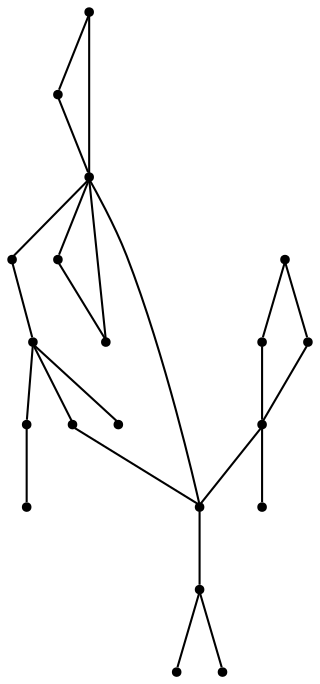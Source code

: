 graph {
  node [shape=point,comment="{\"directed\":false,\"doi\":\"10.1007/978-3-030-92931-2_11\",\"figure\":\"6 (2)\"}"]

  v0 [pos="1436.0631477093307,453.91516623357137"]
  v1 [pos="1436.0631477093307,523.350578189385"]
  v2 [pos="1366.6301913639775,453.9151662335713"]
  v3 [pos="1366.6301913639775,315.0448510230509"]
  v4 [pos="1320.3394765787639,268.7545763858418"]
  v5 [pos="1366.6301913639775,523.350578189385"]
  v6 [pos="1297.1941827745748,453.91516623357137"]
  v7 [pos="1320.3394765787639,222.46456404764092"]
  v8 [pos="1366.6301913639775,268.75457638584174"]
  v9 [pos="1227.75906442302,268.75457638584174"]
  v10 [pos="1274.0446921348178,222.46456404764092"]
  v11 [pos="1274.0446921348178,315.0448510230509"]
  v12 [pos="1320.3394765787639,315.04485102305085"]
  v13 [pos="1320.3394765787639,361.33487130970656"]
  v14 [pos="1227.7549947642874,453.91516623357137"]
  v15 [pos="1181.4674593999587,407.6251459469157"]
  v16 [pos="1227.7549947642874,315.0448510230509"]
  v17 [pos="1227.7549947642874,500.2054408707805"]
  v18 [pos="1181.4674593999587,453.91516623357137"]
  v19 [pos="1181.4674593999587,500.2054408707805"]

  v0 -- v1 [id="-1",pos="1436.0631477093307,453.91516623357137 1436.0631477093307,523.350578189385 1436.0631477093307,523.350578189385 1436.0631477093307,523.350578189385"]
  v19 -- v17 [id="-2",pos="1181.4674593999587,500.2054408707805 1227.7549947642874,500.2054408707805 1227.7549947642874,500.2054408707805 1227.7549947642874,500.2054408707805"]
  v19 -- v18 [id="-3",pos="1181.4674593999587,500.2054408707805 1181.4674593999587,453.91516623357137 1181.4674593999587,453.91516623357137 1181.4674593999587,453.91516623357137"]
  v18 -- v14 [id="-6",pos="1181.4674593999587,453.91516623357137 1227.7549947642874,453.91516623357137 1227.7549947642874,453.91516623357137 1227.7549947642874,453.91516623357137"]
  v17 -- v14 [id="-8",pos="1227.7549947642874,500.2054408707805 1227.7549947642874,453.91516623357137 1227.7549947642874,453.91516623357137 1227.7549947642874,453.91516623357137"]
  v16 -- v11 [id="-10",pos="1227.7549947642874,315.0448510230509 1274.0446921348178,315.0448510230509 1274.0446921348178,315.0448510230509 1274.0446921348178,315.0448510230509"]
  v16 -- v2 [id="-11",pos="1227.7549947642874,315.0448510230509 1366.6301913639775,453.9151662335713 1366.6301913639775,453.9151662335713 1366.6301913639775,453.9151662335713"]
  v9 -- v16 [id="-13",pos="1227.75906442302,268.75457638584174 1227.7549947642874,315.0448510230509 1227.7549947642874,315.0448510230509 1227.7549947642874,315.0448510230509"]
  v14 -- v16 [id="-15",pos="1227.7549947642874,453.91516623357137 1227.7549947642874,315.0448510230509 1227.7549947642874,315.0448510230509 1227.7549947642874,315.0448510230509"]
  v14 -- v15 [id="-16",pos="1227.7549947642874,453.91516623357137 1181.4674593999587,407.6251459469157 1181.4674593999587,407.6251459469157 1181.4674593999587,407.6251459469157"]
  v11 -- v13 [id="-17",pos="1274.0446921348178,315.0448510230509 1320.3394765787639,361.33487130970656 1320.3394765787639,361.33487130970656 1320.3394765787639,361.33487130970656"]
  v11 -- v12 [id="-18",pos="1274.0446921348178,315.0448510230509 1320.3394765787639,315.04485102305085 1320.3394765787639,315.04485102305085 1320.3394765787639,315.04485102305085"]
  v1 -- v2 [id="-19",pos="1436.0631477093307,523.350578189385 1366.6301913639775,453.9151662335713 1366.6301913639775,453.9151662335713 1366.6301913639775,453.9151662335713"]
  v3 -- v4 [id="-20",pos="1366.6301913639775,315.0448510230509 1320.3394765787639,268.7545763858418 1320.3394765787639,268.7545763858418 1320.3394765787639,268.7545763858418"]
  v2 -- v3 [id="-22",pos="1366.6301913639775,453.9151662335713 1366.6301913639775,315.0448510230509 1366.6301913639775,315.0448510230509 1366.6301913639775,315.0448510230509"]
  v2 -- v0 [id="-23",pos="1366.6301913639775,453.9151662335713 1436.0631477093307,453.91516623357137 1436.0631477093307,453.91516623357137 1436.0631477093307,453.91516623357137"]
  v2 -- v5 [id="-25",pos="1366.6301913639775,453.9151662335713 1366.6301913639775,523.350578189385 1366.6301913639775,523.350578189385 1366.6301913639775,523.350578189385"]
  v5 -- v6 [id="-26",pos="1366.6301913639775,523.350578189385 1297.1941827745748,453.91516623357137 1297.1941827745748,453.91516623357137 1297.1941827745748,453.91516623357137"]
  v6 -- v2 [id="-27",pos="1297.1941827745748,453.91516623357137 1366.6301913639775,453.9151662335713 1366.6301913639775,453.9151662335713 1366.6301913639775,453.9151662335713"]
  v7 -- v8 [id="-28",pos="1320.3394765787639,222.46456404764092 1366.6301913639775,268.75457638584174 1366.6301913639775,268.75457638584174 1366.6301913639775,268.75457638584174"]
  v4 -- v9 [id="-29",pos="1320.3394765787639,268.7545763858418 1227.75906442302,268.75457638584174 1227.75906442302,268.75457638584174 1227.75906442302,268.75457638584174"]
  v4 -- v10 [id="-31",pos="1320.3394765787639,268.7545763858418 1274.0446921348178,222.46456404764092 1274.0446921348178,222.46456404764092 1274.0446921348178,222.46456404764092"]
  v4 -- v7 [id="-32",pos="1320.3394765787639,268.7545763858418 1320.3394765787639,222.46456404764092 1320.3394765787639,222.46456404764092 1320.3394765787639,222.46456404764092"]
}